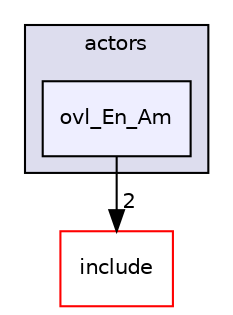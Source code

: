digraph "src/overlays/actors/ovl_En_Am" {
  compound=true
  node [ fontsize="10", fontname="Helvetica"];
  edge [ labelfontsize="10", labelfontname="Helvetica"];
  subgraph clusterdir_e93473484be31ce7bcb356bd643a22f8 {
    graph [ bgcolor="#ddddee", pencolor="black", label="actors" fontname="Helvetica", fontsize="10", URL="dir_e93473484be31ce7bcb356bd643a22f8.html"]
  dir_dd49ea985b4276d8b25b9fc0ffe10667 [shape=box, label="ovl_En_Am", style="filled", fillcolor="#eeeeff", pencolor="black", URL="dir_dd49ea985b4276d8b25b9fc0ffe10667.html"];
  }
  dir_d44c64559bbebec7f509842c48db8b23 [shape=box label="include" fillcolor="white" style="filled" color="red" URL="dir_d44c64559bbebec7f509842c48db8b23.html"];
  dir_dd49ea985b4276d8b25b9fc0ffe10667->dir_d44c64559bbebec7f509842c48db8b23 [headlabel="2", labeldistance=1.5 headhref="dir_000176_000000.html"];
}
